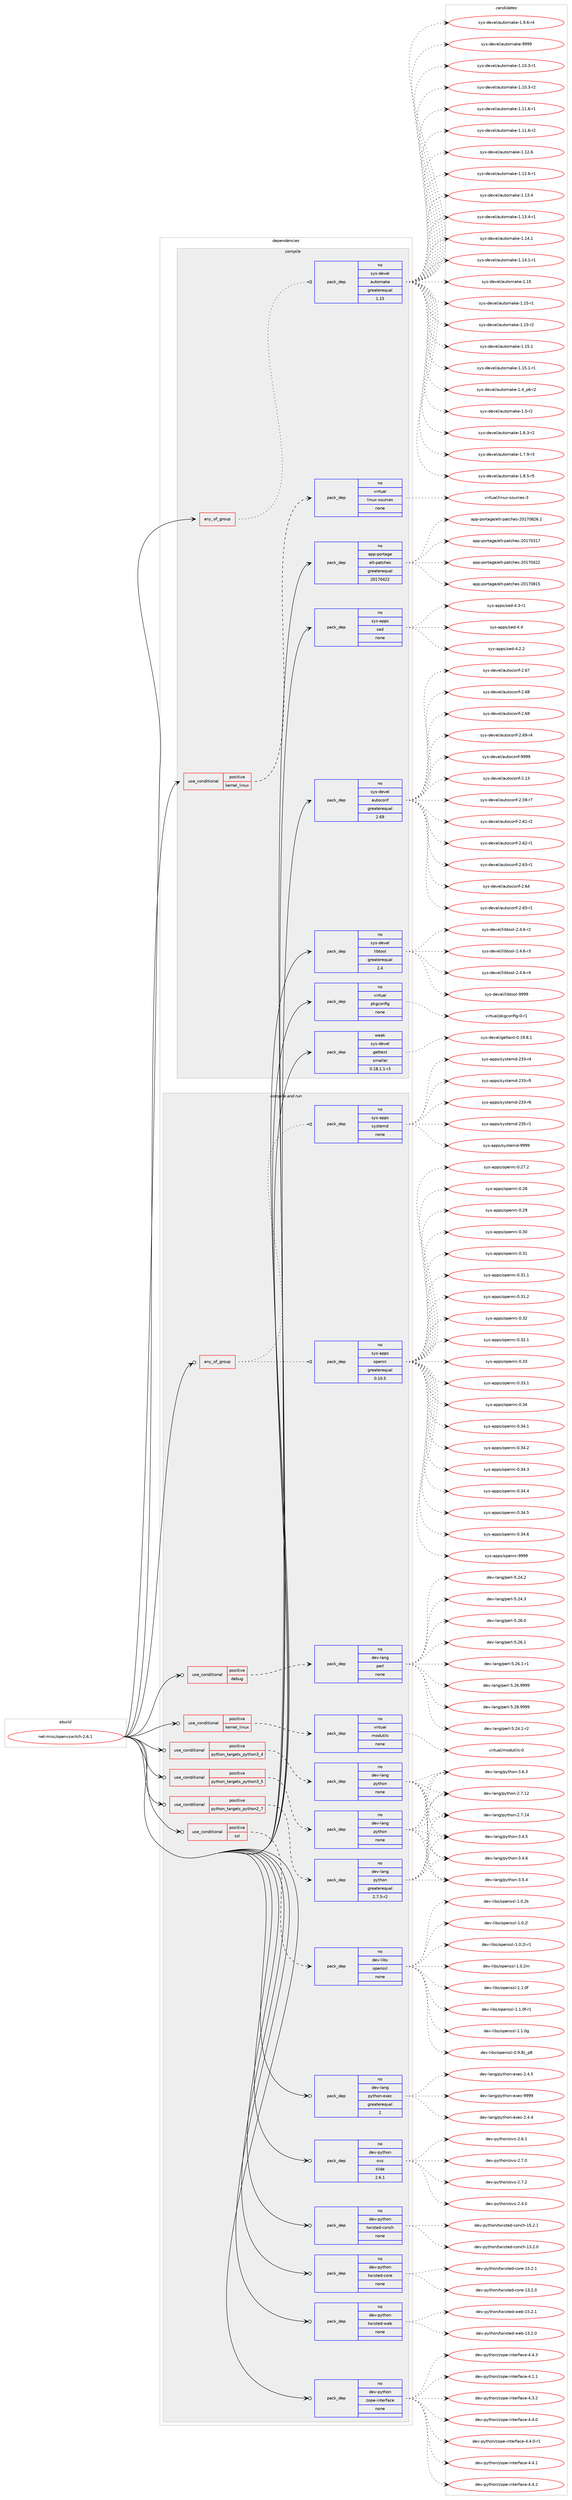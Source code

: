 digraph prolog {

# *************
# Graph options
# *************

newrank=true;
concentrate=true;
compound=true;
graph [rankdir=LR,fontname=Helvetica,fontsize=10,ranksep=1.5];#, ranksep=2.5, nodesep=0.2];
edge  [arrowhead=vee];
node  [fontname=Helvetica,fontsize=10];

# **********
# The ebuild
# **********

subgraph cluster_leftcol {
color=gray;
rank=same;
label=<<i>ebuild</i>>;
id [label="net-misc/openvswitch-2.6.1", color=red, width=4, href="../net-misc/openvswitch-2.6.1.svg"];
}

# ****************
# The dependencies
# ****************

subgraph cluster_midcol {
color=gray;
label=<<i>dependencies</i>>;
subgraph cluster_compile {
fillcolor="#eeeeee";
style=filled;
label=<<i>compile</i>>;
subgraph any7085 {
dependency428899 [label=<<TABLE BORDER="0" CELLBORDER="1" CELLSPACING="0" CELLPADDING="4"><TR><TD CELLPADDING="10">any_of_group</TD></TR></TABLE>>, shape=none, color=red];subgraph pack315390 {
dependency428900 [label=<<TABLE BORDER="0" CELLBORDER="1" CELLSPACING="0" CELLPADDING="4" WIDTH="220"><TR><TD ROWSPAN="6" CELLPADDING="30">pack_dep</TD></TR><TR><TD WIDTH="110">no</TD></TR><TR><TD>sys-devel</TD></TR><TR><TD>automake</TD></TR><TR><TD>greaterequal</TD></TR><TR><TD>1.15</TD></TR></TABLE>>, shape=none, color=blue];
}
dependency428899:e -> dependency428900:w [weight=20,style="dotted",arrowhead="oinv"];
}
id:e -> dependency428899:w [weight=20,style="solid",arrowhead="vee"];
subgraph cond106204 {
dependency428901 [label=<<TABLE BORDER="0" CELLBORDER="1" CELLSPACING="0" CELLPADDING="4"><TR><TD ROWSPAN="3" CELLPADDING="10">use_conditional</TD></TR><TR><TD>positive</TD></TR><TR><TD>kernel_linux</TD></TR></TABLE>>, shape=none, color=red];
subgraph pack315391 {
dependency428902 [label=<<TABLE BORDER="0" CELLBORDER="1" CELLSPACING="0" CELLPADDING="4" WIDTH="220"><TR><TD ROWSPAN="6" CELLPADDING="30">pack_dep</TD></TR><TR><TD WIDTH="110">no</TD></TR><TR><TD>virtual</TD></TR><TR><TD>linux-sources</TD></TR><TR><TD>none</TD></TR><TR><TD></TD></TR></TABLE>>, shape=none, color=blue];
}
dependency428901:e -> dependency428902:w [weight=20,style="dashed",arrowhead="vee"];
}
id:e -> dependency428901:w [weight=20,style="solid",arrowhead="vee"];
subgraph pack315392 {
dependency428903 [label=<<TABLE BORDER="0" CELLBORDER="1" CELLSPACING="0" CELLPADDING="4" WIDTH="220"><TR><TD ROWSPAN="6" CELLPADDING="30">pack_dep</TD></TR><TR><TD WIDTH="110">no</TD></TR><TR><TD>app-portage</TD></TR><TR><TD>elt-patches</TD></TR><TR><TD>greaterequal</TD></TR><TR><TD>20170422</TD></TR></TABLE>>, shape=none, color=blue];
}
id:e -> dependency428903:w [weight=20,style="solid",arrowhead="vee"];
subgraph pack315393 {
dependency428904 [label=<<TABLE BORDER="0" CELLBORDER="1" CELLSPACING="0" CELLPADDING="4" WIDTH="220"><TR><TD ROWSPAN="6" CELLPADDING="30">pack_dep</TD></TR><TR><TD WIDTH="110">no</TD></TR><TR><TD>sys-apps</TD></TR><TR><TD>sed</TD></TR><TR><TD>none</TD></TR><TR><TD></TD></TR></TABLE>>, shape=none, color=blue];
}
id:e -> dependency428904:w [weight=20,style="solid",arrowhead="vee"];
subgraph pack315394 {
dependency428905 [label=<<TABLE BORDER="0" CELLBORDER="1" CELLSPACING="0" CELLPADDING="4" WIDTH="220"><TR><TD ROWSPAN="6" CELLPADDING="30">pack_dep</TD></TR><TR><TD WIDTH="110">no</TD></TR><TR><TD>sys-devel</TD></TR><TR><TD>autoconf</TD></TR><TR><TD>greaterequal</TD></TR><TR><TD>2.69</TD></TR></TABLE>>, shape=none, color=blue];
}
id:e -> dependency428905:w [weight=20,style="solid",arrowhead="vee"];
subgraph pack315395 {
dependency428906 [label=<<TABLE BORDER="0" CELLBORDER="1" CELLSPACING="0" CELLPADDING="4" WIDTH="220"><TR><TD ROWSPAN="6" CELLPADDING="30">pack_dep</TD></TR><TR><TD WIDTH="110">no</TD></TR><TR><TD>sys-devel</TD></TR><TR><TD>libtool</TD></TR><TR><TD>greaterequal</TD></TR><TR><TD>2.4</TD></TR></TABLE>>, shape=none, color=blue];
}
id:e -> dependency428906:w [weight=20,style="solid",arrowhead="vee"];
subgraph pack315396 {
dependency428907 [label=<<TABLE BORDER="0" CELLBORDER="1" CELLSPACING="0" CELLPADDING="4" WIDTH="220"><TR><TD ROWSPAN="6" CELLPADDING="30">pack_dep</TD></TR><TR><TD WIDTH="110">no</TD></TR><TR><TD>virtual</TD></TR><TR><TD>pkgconfig</TD></TR><TR><TD>none</TD></TR><TR><TD></TD></TR></TABLE>>, shape=none, color=blue];
}
id:e -> dependency428907:w [weight=20,style="solid",arrowhead="vee"];
subgraph pack315397 {
dependency428908 [label=<<TABLE BORDER="0" CELLBORDER="1" CELLSPACING="0" CELLPADDING="4" WIDTH="220"><TR><TD ROWSPAN="6" CELLPADDING="30">pack_dep</TD></TR><TR><TD WIDTH="110">weak</TD></TR><TR><TD>sys-devel</TD></TR><TR><TD>gettext</TD></TR><TR><TD>smaller</TD></TR><TR><TD>0.18.1.1-r3</TD></TR></TABLE>>, shape=none, color=blue];
}
id:e -> dependency428908:w [weight=20,style="solid",arrowhead="vee"];
}
subgraph cluster_compileandrun {
fillcolor="#eeeeee";
style=filled;
label=<<i>compile and run</i>>;
subgraph any7086 {
dependency428909 [label=<<TABLE BORDER="0" CELLBORDER="1" CELLSPACING="0" CELLPADDING="4"><TR><TD CELLPADDING="10">any_of_group</TD></TR></TABLE>>, shape=none, color=red];subgraph pack315398 {
dependency428910 [label=<<TABLE BORDER="0" CELLBORDER="1" CELLSPACING="0" CELLPADDING="4" WIDTH="220"><TR><TD ROWSPAN="6" CELLPADDING="30">pack_dep</TD></TR><TR><TD WIDTH="110">no</TD></TR><TR><TD>sys-apps</TD></TR><TR><TD>openrc</TD></TR><TR><TD>greaterequal</TD></TR><TR><TD>0.10.5</TD></TR></TABLE>>, shape=none, color=blue];
}
dependency428909:e -> dependency428910:w [weight=20,style="dotted",arrowhead="oinv"];
subgraph pack315399 {
dependency428911 [label=<<TABLE BORDER="0" CELLBORDER="1" CELLSPACING="0" CELLPADDING="4" WIDTH="220"><TR><TD ROWSPAN="6" CELLPADDING="30">pack_dep</TD></TR><TR><TD WIDTH="110">no</TD></TR><TR><TD>sys-apps</TD></TR><TR><TD>systemd</TD></TR><TR><TD>none</TD></TR><TR><TD></TD></TR></TABLE>>, shape=none, color=blue];
}
dependency428909:e -> dependency428911:w [weight=20,style="dotted",arrowhead="oinv"];
}
id:e -> dependency428909:w [weight=20,style="solid",arrowhead="odotvee"];
subgraph cond106205 {
dependency428912 [label=<<TABLE BORDER="0" CELLBORDER="1" CELLSPACING="0" CELLPADDING="4"><TR><TD ROWSPAN="3" CELLPADDING="10">use_conditional</TD></TR><TR><TD>positive</TD></TR><TR><TD>debug</TD></TR></TABLE>>, shape=none, color=red];
subgraph pack315400 {
dependency428913 [label=<<TABLE BORDER="0" CELLBORDER="1" CELLSPACING="0" CELLPADDING="4" WIDTH="220"><TR><TD ROWSPAN="6" CELLPADDING="30">pack_dep</TD></TR><TR><TD WIDTH="110">no</TD></TR><TR><TD>dev-lang</TD></TR><TR><TD>perl</TD></TR><TR><TD>none</TD></TR><TR><TD></TD></TR></TABLE>>, shape=none, color=blue];
}
dependency428912:e -> dependency428913:w [weight=20,style="dashed",arrowhead="vee"];
}
id:e -> dependency428912:w [weight=20,style="solid",arrowhead="odotvee"];
subgraph cond106206 {
dependency428914 [label=<<TABLE BORDER="0" CELLBORDER="1" CELLSPACING="0" CELLPADDING="4"><TR><TD ROWSPAN="3" CELLPADDING="10">use_conditional</TD></TR><TR><TD>positive</TD></TR><TR><TD>kernel_linux</TD></TR></TABLE>>, shape=none, color=red];
subgraph pack315401 {
dependency428915 [label=<<TABLE BORDER="0" CELLBORDER="1" CELLSPACING="0" CELLPADDING="4" WIDTH="220"><TR><TD ROWSPAN="6" CELLPADDING="30">pack_dep</TD></TR><TR><TD WIDTH="110">no</TD></TR><TR><TD>virtual</TD></TR><TR><TD>modutils</TD></TR><TR><TD>none</TD></TR><TR><TD></TD></TR></TABLE>>, shape=none, color=blue];
}
dependency428914:e -> dependency428915:w [weight=20,style="dashed",arrowhead="vee"];
}
id:e -> dependency428914:w [weight=20,style="solid",arrowhead="odotvee"];
subgraph cond106207 {
dependency428916 [label=<<TABLE BORDER="0" CELLBORDER="1" CELLSPACING="0" CELLPADDING="4"><TR><TD ROWSPAN="3" CELLPADDING="10">use_conditional</TD></TR><TR><TD>positive</TD></TR><TR><TD>python_targets_python2_7</TD></TR></TABLE>>, shape=none, color=red];
subgraph pack315402 {
dependency428917 [label=<<TABLE BORDER="0" CELLBORDER="1" CELLSPACING="0" CELLPADDING="4" WIDTH="220"><TR><TD ROWSPAN="6" CELLPADDING="30">pack_dep</TD></TR><TR><TD WIDTH="110">no</TD></TR><TR><TD>dev-lang</TD></TR><TR><TD>python</TD></TR><TR><TD>greaterequal</TD></TR><TR><TD>2.7.5-r2</TD></TR></TABLE>>, shape=none, color=blue];
}
dependency428916:e -> dependency428917:w [weight=20,style="dashed",arrowhead="vee"];
}
id:e -> dependency428916:w [weight=20,style="solid",arrowhead="odotvee"];
subgraph cond106208 {
dependency428918 [label=<<TABLE BORDER="0" CELLBORDER="1" CELLSPACING="0" CELLPADDING="4"><TR><TD ROWSPAN="3" CELLPADDING="10">use_conditional</TD></TR><TR><TD>positive</TD></TR><TR><TD>python_targets_python3_4</TD></TR></TABLE>>, shape=none, color=red];
subgraph pack315403 {
dependency428919 [label=<<TABLE BORDER="0" CELLBORDER="1" CELLSPACING="0" CELLPADDING="4" WIDTH="220"><TR><TD ROWSPAN="6" CELLPADDING="30">pack_dep</TD></TR><TR><TD WIDTH="110">no</TD></TR><TR><TD>dev-lang</TD></TR><TR><TD>python</TD></TR><TR><TD>none</TD></TR><TR><TD></TD></TR></TABLE>>, shape=none, color=blue];
}
dependency428918:e -> dependency428919:w [weight=20,style="dashed",arrowhead="vee"];
}
id:e -> dependency428918:w [weight=20,style="solid",arrowhead="odotvee"];
subgraph cond106209 {
dependency428920 [label=<<TABLE BORDER="0" CELLBORDER="1" CELLSPACING="0" CELLPADDING="4"><TR><TD ROWSPAN="3" CELLPADDING="10">use_conditional</TD></TR><TR><TD>positive</TD></TR><TR><TD>python_targets_python3_5</TD></TR></TABLE>>, shape=none, color=red];
subgraph pack315404 {
dependency428921 [label=<<TABLE BORDER="0" CELLBORDER="1" CELLSPACING="0" CELLPADDING="4" WIDTH="220"><TR><TD ROWSPAN="6" CELLPADDING="30">pack_dep</TD></TR><TR><TD WIDTH="110">no</TD></TR><TR><TD>dev-lang</TD></TR><TR><TD>python</TD></TR><TR><TD>none</TD></TR><TR><TD></TD></TR></TABLE>>, shape=none, color=blue];
}
dependency428920:e -> dependency428921:w [weight=20,style="dashed",arrowhead="vee"];
}
id:e -> dependency428920:w [weight=20,style="solid",arrowhead="odotvee"];
subgraph cond106210 {
dependency428922 [label=<<TABLE BORDER="0" CELLBORDER="1" CELLSPACING="0" CELLPADDING="4"><TR><TD ROWSPAN="3" CELLPADDING="10">use_conditional</TD></TR><TR><TD>positive</TD></TR><TR><TD>ssl</TD></TR></TABLE>>, shape=none, color=red];
subgraph pack315405 {
dependency428923 [label=<<TABLE BORDER="0" CELLBORDER="1" CELLSPACING="0" CELLPADDING="4" WIDTH="220"><TR><TD ROWSPAN="6" CELLPADDING="30">pack_dep</TD></TR><TR><TD WIDTH="110">no</TD></TR><TR><TD>dev-libs</TD></TR><TR><TD>openssl</TD></TR><TR><TD>none</TD></TR><TR><TD></TD></TR></TABLE>>, shape=none, color=blue];
}
dependency428922:e -> dependency428923:w [weight=20,style="dashed",arrowhead="vee"];
}
id:e -> dependency428922:w [weight=20,style="solid",arrowhead="odotvee"];
subgraph pack315406 {
dependency428924 [label=<<TABLE BORDER="0" CELLBORDER="1" CELLSPACING="0" CELLPADDING="4" WIDTH="220"><TR><TD ROWSPAN="6" CELLPADDING="30">pack_dep</TD></TR><TR><TD WIDTH="110">no</TD></TR><TR><TD>dev-lang</TD></TR><TR><TD>python-exec</TD></TR><TR><TD>greaterequal</TD></TR><TR><TD>2</TD></TR></TABLE>>, shape=none, color=blue];
}
id:e -> dependency428924:w [weight=20,style="solid",arrowhead="odotvee"];
subgraph pack315407 {
dependency428925 [label=<<TABLE BORDER="0" CELLBORDER="1" CELLSPACING="0" CELLPADDING="4" WIDTH="220"><TR><TD ROWSPAN="6" CELLPADDING="30">pack_dep</TD></TR><TR><TD WIDTH="110">no</TD></TR><TR><TD>dev-python</TD></TR><TR><TD>ovs</TD></TR><TR><TD>tilde</TD></TR><TR><TD>2.6.1</TD></TR></TABLE>>, shape=none, color=blue];
}
id:e -> dependency428925:w [weight=20,style="solid",arrowhead="odotvee"];
subgraph pack315408 {
dependency428926 [label=<<TABLE BORDER="0" CELLBORDER="1" CELLSPACING="0" CELLPADDING="4" WIDTH="220"><TR><TD ROWSPAN="6" CELLPADDING="30">pack_dep</TD></TR><TR><TD WIDTH="110">no</TD></TR><TR><TD>dev-python</TD></TR><TR><TD>twisted-conch</TD></TR><TR><TD>none</TD></TR><TR><TD></TD></TR></TABLE>>, shape=none, color=blue];
}
id:e -> dependency428926:w [weight=20,style="solid",arrowhead="odotvee"];
subgraph pack315409 {
dependency428927 [label=<<TABLE BORDER="0" CELLBORDER="1" CELLSPACING="0" CELLPADDING="4" WIDTH="220"><TR><TD ROWSPAN="6" CELLPADDING="30">pack_dep</TD></TR><TR><TD WIDTH="110">no</TD></TR><TR><TD>dev-python</TD></TR><TR><TD>twisted-core</TD></TR><TR><TD>none</TD></TR><TR><TD></TD></TR></TABLE>>, shape=none, color=blue];
}
id:e -> dependency428927:w [weight=20,style="solid",arrowhead="odotvee"];
subgraph pack315410 {
dependency428928 [label=<<TABLE BORDER="0" CELLBORDER="1" CELLSPACING="0" CELLPADDING="4" WIDTH="220"><TR><TD ROWSPAN="6" CELLPADDING="30">pack_dep</TD></TR><TR><TD WIDTH="110">no</TD></TR><TR><TD>dev-python</TD></TR><TR><TD>twisted-web</TD></TR><TR><TD>none</TD></TR><TR><TD></TD></TR></TABLE>>, shape=none, color=blue];
}
id:e -> dependency428928:w [weight=20,style="solid",arrowhead="odotvee"];
subgraph pack315411 {
dependency428929 [label=<<TABLE BORDER="0" CELLBORDER="1" CELLSPACING="0" CELLPADDING="4" WIDTH="220"><TR><TD ROWSPAN="6" CELLPADDING="30">pack_dep</TD></TR><TR><TD WIDTH="110">no</TD></TR><TR><TD>dev-python</TD></TR><TR><TD>zope-interface</TD></TR><TR><TD>none</TD></TR><TR><TD></TD></TR></TABLE>>, shape=none, color=blue];
}
id:e -> dependency428929:w [weight=20,style="solid",arrowhead="odotvee"];
}
subgraph cluster_run {
fillcolor="#eeeeee";
style=filled;
label=<<i>run</i>>;
}
}

# **************
# The candidates
# **************

subgraph cluster_choices {
rank=same;
color=gray;
label=<<i>candidates</i>>;

subgraph choice315390 {
color=black;
nodesep=1;
choice11512111545100101118101108479711711611110997107101454946494846514511449 [label="sys-devel/automake-1.10.3-r1", color=red, width=4,href="../sys-devel/automake-1.10.3-r1.svg"];
choice11512111545100101118101108479711711611110997107101454946494846514511450 [label="sys-devel/automake-1.10.3-r2", color=red, width=4,href="../sys-devel/automake-1.10.3-r2.svg"];
choice11512111545100101118101108479711711611110997107101454946494946544511449 [label="sys-devel/automake-1.11.6-r1", color=red, width=4,href="../sys-devel/automake-1.11.6-r1.svg"];
choice11512111545100101118101108479711711611110997107101454946494946544511450 [label="sys-devel/automake-1.11.6-r2", color=red, width=4,href="../sys-devel/automake-1.11.6-r2.svg"];
choice1151211154510010111810110847971171161111099710710145494649504654 [label="sys-devel/automake-1.12.6", color=red, width=4,href="../sys-devel/automake-1.12.6.svg"];
choice11512111545100101118101108479711711611110997107101454946495046544511449 [label="sys-devel/automake-1.12.6-r1", color=red, width=4,href="../sys-devel/automake-1.12.6-r1.svg"];
choice1151211154510010111810110847971171161111099710710145494649514652 [label="sys-devel/automake-1.13.4", color=red, width=4,href="../sys-devel/automake-1.13.4.svg"];
choice11512111545100101118101108479711711611110997107101454946495146524511449 [label="sys-devel/automake-1.13.4-r1", color=red, width=4,href="../sys-devel/automake-1.13.4-r1.svg"];
choice1151211154510010111810110847971171161111099710710145494649524649 [label="sys-devel/automake-1.14.1", color=red, width=4,href="../sys-devel/automake-1.14.1.svg"];
choice11512111545100101118101108479711711611110997107101454946495246494511449 [label="sys-devel/automake-1.14.1-r1", color=red, width=4,href="../sys-devel/automake-1.14.1-r1.svg"];
choice115121115451001011181011084797117116111109971071014549464953 [label="sys-devel/automake-1.15", color=red, width=4,href="../sys-devel/automake-1.15.svg"];
choice1151211154510010111810110847971171161111099710710145494649534511449 [label="sys-devel/automake-1.15-r1", color=red, width=4,href="../sys-devel/automake-1.15-r1.svg"];
choice1151211154510010111810110847971171161111099710710145494649534511450 [label="sys-devel/automake-1.15-r2", color=red, width=4,href="../sys-devel/automake-1.15-r2.svg"];
choice1151211154510010111810110847971171161111099710710145494649534649 [label="sys-devel/automake-1.15.1", color=red, width=4,href="../sys-devel/automake-1.15.1.svg"];
choice11512111545100101118101108479711711611110997107101454946495346494511449 [label="sys-devel/automake-1.15.1-r1", color=red, width=4,href="../sys-devel/automake-1.15.1-r1.svg"];
choice115121115451001011181011084797117116111109971071014549465295112544511450 [label="sys-devel/automake-1.4_p6-r2", color=red, width=4,href="../sys-devel/automake-1.4_p6-r2.svg"];
choice11512111545100101118101108479711711611110997107101454946534511450 [label="sys-devel/automake-1.5-r2", color=red, width=4,href="../sys-devel/automake-1.5-r2.svg"];
choice115121115451001011181011084797117116111109971071014549465446514511450 [label="sys-devel/automake-1.6.3-r2", color=red, width=4,href="../sys-devel/automake-1.6.3-r2.svg"];
choice115121115451001011181011084797117116111109971071014549465546574511451 [label="sys-devel/automake-1.7.9-r3", color=red, width=4,href="../sys-devel/automake-1.7.9-r3.svg"];
choice115121115451001011181011084797117116111109971071014549465646534511453 [label="sys-devel/automake-1.8.5-r5", color=red, width=4,href="../sys-devel/automake-1.8.5-r5.svg"];
choice115121115451001011181011084797117116111109971071014549465746544511452 [label="sys-devel/automake-1.9.6-r4", color=red, width=4,href="../sys-devel/automake-1.9.6-r4.svg"];
choice115121115451001011181011084797117116111109971071014557575757 [label="sys-devel/automake-9999", color=red, width=4,href="../sys-devel/automake-9999.svg"];
dependency428900:e -> choice11512111545100101118101108479711711611110997107101454946494846514511449:w [style=dotted,weight="100"];
dependency428900:e -> choice11512111545100101118101108479711711611110997107101454946494846514511450:w [style=dotted,weight="100"];
dependency428900:e -> choice11512111545100101118101108479711711611110997107101454946494946544511449:w [style=dotted,weight="100"];
dependency428900:e -> choice11512111545100101118101108479711711611110997107101454946494946544511450:w [style=dotted,weight="100"];
dependency428900:e -> choice1151211154510010111810110847971171161111099710710145494649504654:w [style=dotted,weight="100"];
dependency428900:e -> choice11512111545100101118101108479711711611110997107101454946495046544511449:w [style=dotted,weight="100"];
dependency428900:e -> choice1151211154510010111810110847971171161111099710710145494649514652:w [style=dotted,weight="100"];
dependency428900:e -> choice11512111545100101118101108479711711611110997107101454946495146524511449:w [style=dotted,weight="100"];
dependency428900:e -> choice1151211154510010111810110847971171161111099710710145494649524649:w [style=dotted,weight="100"];
dependency428900:e -> choice11512111545100101118101108479711711611110997107101454946495246494511449:w [style=dotted,weight="100"];
dependency428900:e -> choice115121115451001011181011084797117116111109971071014549464953:w [style=dotted,weight="100"];
dependency428900:e -> choice1151211154510010111810110847971171161111099710710145494649534511449:w [style=dotted,weight="100"];
dependency428900:e -> choice1151211154510010111810110847971171161111099710710145494649534511450:w [style=dotted,weight="100"];
dependency428900:e -> choice1151211154510010111810110847971171161111099710710145494649534649:w [style=dotted,weight="100"];
dependency428900:e -> choice11512111545100101118101108479711711611110997107101454946495346494511449:w [style=dotted,weight="100"];
dependency428900:e -> choice115121115451001011181011084797117116111109971071014549465295112544511450:w [style=dotted,weight="100"];
dependency428900:e -> choice11512111545100101118101108479711711611110997107101454946534511450:w [style=dotted,weight="100"];
dependency428900:e -> choice115121115451001011181011084797117116111109971071014549465446514511450:w [style=dotted,weight="100"];
dependency428900:e -> choice115121115451001011181011084797117116111109971071014549465546574511451:w [style=dotted,weight="100"];
dependency428900:e -> choice115121115451001011181011084797117116111109971071014549465646534511453:w [style=dotted,weight="100"];
dependency428900:e -> choice115121115451001011181011084797117116111109971071014549465746544511452:w [style=dotted,weight="100"];
dependency428900:e -> choice115121115451001011181011084797117116111109971071014557575757:w [style=dotted,weight="100"];
}
subgraph choice315391 {
color=black;
nodesep=1;
choice118105114116117971084710810511011712045115111117114991011154551 [label="virtual/linux-sources-3", color=red, width=4,href="../virtual/linux-sources-3.svg"];
dependency428902:e -> choice118105114116117971084710810511011712045115111117114991011154551:w [style=dotted,weight="100"];
}
subgraph choice315392 {
color=black;
nodesep=1;
choice97112112451121111141169710310147101108116451129711699104101115455048495548514955 [label="app-portage/elt-patches-20170317", color=red, width=4,href="../app-portage/elt-patches-20170317.svg"];
choice97112112451121111141169710310147101108116451129711699104101115455048495548525050 [label="app-portage/elt-patches-20170422", color=red, width=4,href="../app-portage/elt-patches-20170422.svg"];
choice97112112451121111141169710310147101108116451129711699104101115455048495548564953 [label="app-portage/elt-patches-20170815", color=red, width=4,href="../app-portage/elt-patches-20170815.svg"];
choice971121124511211111411697103101471011081164511297116991041011154550484955485650544649 [label="app-portage/elt-patches-20170826.1", color=red, width=4,href="../app-portage/elt-patches-20170826.1.svg"];
dependency428903:e -> choice97112112451121111141169710310147101108116451129711699104101115455048495548514955:w [style=dotted,weight="100"];
dependency428903:e -> choice97112112451121111141169710310147101108116451129711699104101115455048495548525050:w [style=dotted,weight="100"];
dependency428903:e -> choice97112112451121111141169710310147101108116451129711699104101115455048495548564953:w [style=dotted,weight="100"];
dependency428903:e -> choice971121124511211111411697103101471011081164511297116991041011154550484955485650544649:w [style=dotted,weight="100"];
}
subgraph choice315393 {
color=black;
nodesep=1;
choice115121115459711211211547115101100455246504650 [label="sys-apps/sed-4.2.2", color=red, width=4,href="../sys-apps/sed-4.2.2.svg"];
choice115121115459711211211547115101100455246514511449 [label="sys-apps/sed-4.3-r1", color=red, width=4,href="../sys-apps/sed-4.3-r1.svg"];
choice11512111545971121121154711510110045524652 [label="sys-apps/sed-4.4", color=red, width=4,href="../sys-apps/sed-4.4.svg"];
dependency428904:e -> choice115121115459711211211547115101100455246504650:w [style=dotted,weight="100"];
dependency428904:e -> choice115121115459711211211547115101100455246514511449:w [style=dotted,weight="100"];
dependency428904:e -> choice11512111545971121121154711510110045524652:w [style=dotted,weight="100"];
}
subgraph choice315394 {
color=black;
nodesep=1;
choice115121115451001011181011084797117116111991111101024550464951 [label="sys-devel/autoconf-2.13", color=red, width=4,href="../sys-devel/autoconf-2.13.svg"];
choice1151211154510010111810110847971171161119911111010245504653574511455 [label="sys-devel/autoconf-2.59-r7", color=red, width=4,href="../sys-devel/autoconf-2.59-r7.svg"];
choice1151211154510010111810110847971171161119911111010245504654494511450 [label="sys-devel/autoconf-2.61-r2", color=red, width=4,href="../sys-devel/autoconf-2.61-r2.svg"];
choice1151211154510010111810110847971171161119911111010245504654504511449 [label="sys-devel/autoconf-2.62-r1", color=red, width=4,href="../sys-devel/autoconf-2.62-r1.svg"];
choice1151211154510010111810110847971171161119911111010245504654514511449 [label="sys-devel/autoconf-2.63-r1", color=red, width=4,href="../sys-devel/autoconf-2.63-r1.svg"];
choice115121115451001011181011084797117116111991111101024550465452 [label="sys-devel/autoconf-2.64", color=red, width=4,href="../sys-devel/autoconf-2.64.svg"];
choice1151211154510010111810110847971171161119911111010245504654534511449 [label="sys-devel/autoconf-2.65-r1", color=red, width=4,href="../sys-devel/autoconf-2.65-r1.svg"];
choice115121115451001011181011084797117116111991111101024550465455 [label="sys-devel/autoconf-2.67", color=red, width=4,href="../sys-devel/autoconf-2.67.svg"];
choice115121115451001011181011084797117116111991111101024550465456 [label="sys-devel/autoconf-2.68", color=red, width=4,href="../sys-devel/autoconf-2.68.svg"];
choice115121115451001011181011084797117116111991111101024550465457 [label="sys-devel/autoconf-2.69", color=red, width=4,href="../sys-devel/autoconf-2.69.svg"];
choice1151211154510010111810110847971171161119911111010245504654574511452 [label="sys-devel/autoconf-2.69-r4", color=red, width=4,href="../sys-devel/autoconf-2.69-r4.svg"];
choice115121115451001011181011084797117116111991111101024557575757 [label="sys-devel/autoconf-9999", color=red, width=4,href="../sys-devel/autoconf-9999.svg"];
dependency428905:e -> choice115121115451001011181011084797117116111991111101024550464951:w [style=dotted,weight="100"];
dependency428905:e -> choice1151211154510010111810110847971171161119911111010245504653574511455:w [style=dotted,weight="100"];
dependency428905:e -> choice1151211154510010111810110847971171161119911111010245504654494511450:w [style=dotted,weight="100"];
dependency428905:e -> choice1151211154510010111810110847971171161119911111010245504654504511449:w [style=dotted,weight="100"];
dependency428905:e -> choice1151211154510010111810110847971171161119911111010245504654514511449:w [style=dotted,weight="100"];
dependency428905:e -> choice115121115451001011181011084797117116111991111101024550465452:w [style=dotted,weight="100"];
dependency428905:e -> choice1151211154510010111810110847971171161119911111010245504654534511449:w [style=dotted,weight="100"];
dependency428905:e -> choice115121115451001011181011084797117116111991111101024550465455:w [style=dotted,weight="100"];
dependency428905:e -> choice115121115451001011181011084797117116111991111101024550465456:w [style=dotted,weight="100"];
dependency428905:e -> choice115121115451001011181011084797117116111991111101024550465457:w [style=dotted,weight="100"];
dependency428905:e -> choice1151211154510010111810110847971171161119911111010245504654574511452:w [style=dotted,weight="100"];
dependency428905:e -> choice115121115451001011181011084797117116111991111101024557575757:w [style=dotted,weight="100"];
}
subgraph choice315395 {
color=black;
nodesep=1;
choice1151211154510010111810110847108105981161111111084550465246544511450 [label="sys-devel/libtool-2.4.6-r2", color=red, width=4,href="../sys-devel/libtool-2.4.6-r2.svg"];
choice1151211154510010111810110847108105981161111111084550465246544511451 [label="sys-devel/libtool-2.4.6-r3", color=red, width=4,href="../sys-devel/libtool-2.4.6-r3.svg"];
choice1151211154510010111810110847108105981161111111084550465246544511452 [label="sys-devel/libtool-2.4.6-r4", color=red, width=4,href="../sys-devel/libtool-2.4.6-r4.svg"];
choice1151211154510010111810110847108105981161111111084557575757 [label="sys-devel/libtool-9999", color=red, width=4,href="../sys-devel/libtool-9999.svg"];
dependency428906:e -> choice1151211154510010111810110847108105981161111111084550465246544511450:w [style=dotted,weight="100"];
dependency428906:e -> choice1151211154510010111810110847108105981161111111084550465246544511451:w [style=dotted,weight="100"];
dependency428906:e -> choice1151211154510010111810110847108105981161111111084550465246544511452:w [style=dotted,weight="100"];
dependency428906:e -> choice1151211154510010111810110847108105981161111111084557575757:w [style=dotted,weight="100"];
}
subgraph choice315396 {
color=black;
nodesep=1;
choice11810511411611797108471121071039911111010210510345484511449 [label="virtual/pkgconfig-0-r1", color=red, width=4,href="../virtual/pkgconfig-0-r1.svg"];
dependency428907:e -> choice11810511411611797108471121071039911111010210510345484511449:w [style=dotted,weight="100"];
}
subgraph choice315397 {
color=black;
nodesep=1;
choice1151211154510010111810110847103101116116101120116454846495746564649 [label="sys-devel/gettext-0.19.8.1", color=red, width=4,href="../sys-devel/gettext-0.19.8.1.svg"];
dependency428908:e -> choice1151211154510010111810110847103101116116101120116454846495746564649:w [style=dotted,weight="100"];
}
subgraph choice315398 {
color=black;
nodesep=1;
choice1151211154597112112115471111121011101149945484650554650 [label="sys-apps/openrc-0.27.2", color=red, width=4,href="../sys-apps/openrc-0.27.2.svg"];
choice115121115459711211211547111112101110114994548465056 [label="sys-apps/openrc-0.28", color=red, width=4,href="../sys-apps/openrc-0.28.svg"];
choice115121115459711211211547111112101110114994548465057 [label="sys-apps/openrc-0.29", color=red, width=4,href="../sys-apps/openrc-0.29.svg"];
choice115121115459711211211547111112101110114994548465148 [label="sys-apps/openrc-0.30", color=red, width=4,href="../sys-apps/openrc-0.30.svg"];
choice115121115459711211211547111112101110114994548465149 [label="sys-apps/openrc-0.31", color=red, width=4,href="../sys-apps/openrc-0.31.svg"];
choice1151211154597112112115471111121011101149945484651494649 [label="sys-apps/openrc-0.31.1", color=red, width=4,href="../sys-apps/openrc-0.31.1.svg"];
choice1151211154597112112115471111121011101149945484651494650 [label="sys-apps/openrc-0.31.2", color=red, width=4,href="../sys-apps/openrc-0.31.2.svg"];
choice115121115459711211211547111112101110114994548465150 [label="sys-apps/openrc-0.32", color=red, width=4,href="../sys-apps/openrc-0.32.svg"];
choice1151211154597112112115471111121011101149945484651504649 [label="sys-apps/openrc-0.32.1", color=red, width=4,href="../sys-apps/openrc-0.32.1.svg"];
choice115121115459711211211547111112101110114994548465151 [label="sys-apps/openrc-0.33", color=red, width=4,href="../sys-apps/openrc-0.33.svg"];
choice1151211154597112112115471111121011101149945484651514649 [label="sys-apps/openrc-0.33.1", color=red, width=4,href="../sys-apps/openrc-0.33.1.svg"];
choice115121115459711211211547111112101110114994548465152 [label="sys-apps/openrc-0.34", color=red, width=4,href="../sys-apps/openrc-0.34.svg"];
choice1151211154597112112115471111121011101149945484651524649 [label="sys-apps/openrc-0.34.1", color=red, width=4,href="../sys-apps/openrc-0.34.1.svg"];
choice1151211154597112112115471111121011101149945484651524650 [label="sys-apps/openrc-0.34.2", color=red, width=4,href="../sys-apps/openrc-0.34.2.svg"];
choice1151211154597112112115471111121011101149945484651524651 [label="sys-apps/openrc-0.34.3", color=red, width=4,href="../sys-apps/openrc-0.34.3.svg"];
choice1151211154597112112115471111121011101149945484651524652 [label="sys-apps/openrc-0.34.4", color=red, width=4,href="../sys-apps/openrc-0.34.4.svg"];
choice1151211154597112112115471111121011101149945484651524653 [label="sys-apps/openrc-0.34.5", color=red, width=4,href="../sys-apps/openrc-0.34.5.svg"];
choice1151211154597112112115471111121011101149945484651524654 [label="sys-apps/openrc-0.34.6", color=red, width=4,href="../sys-apps/openrc-0.34.6.svg"];
choice115121115459711211211547111112101110114994557575757 [label="sys-apps/openrc-9999", color=red, width=4,href="../sys-apps/openrc-9999.svg"];
dependency428910:e -> choice1151211154597112112115471111121011101149945484650554650:w [style=dotted,weight="100"];
dependency428910:e -> choice115121115459711211211547111112101110114994548465056:w [style=dotted,weight="100"];
dependency428910:e -> choice115121115459711211211547111112101110114994548465057:w [style=dotted,weight="100"];
dependency428910:e -> choice115121115459711211211547111112101110114994548465148:w [style=dotted,weight="100"];
dependency428910:e -> choice115121115459711211211547111112101110114994548465149:w [style=dotted,weight="100"];
dependency428910:e -> choice1151211154597112112115471111121011101149945484651494649:w [style=dotted,weight="100"];
dependency428910:e -> choice1151211154597112112115471111121011101149945484651494650:w [style=dotted,weight="100"];
dependency428910:e -> choice115121115459711211211547111112101110114994548465150:w [style=dotted,weight="100"];
dependency428910:e -> choice1151211154597112112115471111121011101149945484651504649:w [style=dotted,weight="100"];
dependency428910:e -> choice115121115459711211211547111112101110114994548465151:w [style=dotted,weight="100"];
dependency428910:e -> choice1151211154597112112115471111121011101149945484651514649:w [style=dotted,weight="100"];
dependency428910:e -> choice115121115459711211211547111112101110114994548465152:w [style=dotted,weight="100"];
dependency428910:e -> choice1151211154597112112115471111121011101149945484651524649:w [style=dotted,weight="100"];
dependency428910:e -> choice1151211154597112112115471111121011101149945484651524650:w [style=dotted,weight="100"];
dependency428910:e -> choice1151211154597112112115471111121011101149945484651524651:w [style=dotted,weight="100"];
dependency428910:e -> choice1151211154597112112115471111121011101149945484651524652:w [style=dotted,weight="100"];
dependency428910:e -> choice1151211154597112112115471111121011101149945484651524653:w [style=dotted,weight="100"];
dependency428910:e -> choice1151211154597112112115471111121011101149945484651524654:w [style=dotted,weight="100"];
dependency428910:e -> choice115121115459711211211547111112101110114994557575757:w [style=dotted,weight="100"];
}
subgraph choice315399 {
color=black;
nodesep=1;
choice115121115459711211211547115121115116101109100455051514511452 [label="sys-apps/systemd-233-r4", color=red, width=4,href="../sys-apps/systemd-233-r4.svg"];
choice115121115459711211211547115121115116101109100455051514511453 [label="sys-apps/systemd-233-r5", color=red, width=4,href="../sys-apps/systemd-233-r5.svg"];
choice115121115459711211211547115121115116101109100455051514511454 [label="sys-apps/systemd-233-r6", color=red, width=4,href="../sys-apps/systemd-233-r6.svg"];
choice115121115459711211211547115121115116101109100455051534511449 [label="sys-apps/systemd-235-r1", color=red, width=4,href="../sys-apps/systemd-235-r1.svg"];
choice1151211154597112112115471151211151161011091004557575757 [label="sys-apps/systemd-9999", color=red, width=4,href="../sys-apps/systemd-9999.svg"];
dependency428911:e -> choice115121115459711211211547115121115116101109100455051514511452:w [style=dotted,weight="100"];
dependency428911:e -> choice115121115459711211211547115121115116101109100455051514511453:w [style=dotted,weight="100"];
dependency428911:e -> choice115121115459711211211547115121115116101109100455051514511454:w [style=dotted,weight="100"];
dependency428911:e -> choice115121115459711211211547115121115116101109100455051534511449:w [style=dotted,weight="100"];
dependency428911:e -> choice1151211154597112112115471151211151161011091004557575757:w [style=dotted,weight="100"];
}
subgraph choice315400 {
color=black;
nodesep=1;
choice100101118451089711010347112101114108455346505246494511450 [label="dev-lang/perl-5.24.1-r2", color=red, width=4,href="../dev-lang/perl-5.24.1-r2.svg"];
choice10010111845108971101034711210111410845534650524650 [label="dev-lang/perl-5.24.2", color=red, width=4,href="../dev-lang/perl-5.24.2.svg"];
choice10010111845108971101034711210111410845534650524651 [label="dev-lang/perl-5.24.3", color=red, width=4,href="../dev-lang/perl-5.24.3.svg"];
choice10010111845108971101034711210111410845534650544648 [label="dev-lang/perl-5.26.0", color=red, width=4,href="../dev-lang/perl-5.26.0.svg"];
choice10010111845108971101034711210111410845534650544649 [label="dev-lang/perl-5.26.1", color=red, width=4,href="../dev-lang/perl-5.26.1.svg"];
choice100101118451089711010347112101114108455346505446494511449 [label="dev-lang/perl-5.26.1-r1", color=red, width=4,href="../dev-lang/perl-5.26.1-r1.svg"];
choice10010111845108971101034711210111410845534650544657575757 [label="dev-lang/perl-5.26.9999", color=red, width=4,href="../dev-lang/perl-5.26.9999.svg"];
choice10010111845108971101034711210111410845534650564657575757 [label="dev-lang/perl-5.28.9999", color=red, width=4,href="../dev-lang/perl-5.28.9999.svg"];
dependency428913:e -> choice100101118451089711010347112101114108455346505246494511450:w [style=dotted,weight="100"];
dependency428913:e -> choice10010111845108971101034711210111410845534650524650:w [style=dotted,weight="100"];
dependency428913:e -> choice10010111845108971101034711210111410845534650524651:w [style=dotted,weight="100"];
dependency428913:e -> choice10010111845108971101034711210111410845534650544648:w [style=dotted,weight="100"];
dependency428913:e -> choice10010111845108971101034711210111410845534650544649:w [style=dotted,weight="100"];
dependency428913:e -> choice100101118451089711010347112101114108455346505446494511449:w [style=dotted,weight="100"];
dependency428913:e -> choice10010111845108971101034711210111410845534650544657575757:w [style=dotted,weight="100"];
dependency428913:e -> choice10010111845108971101034711210111410845534650564657575757:w [style=dotted,weight="100"];
}
subgraph choice315401 {
color=black;
nodesep=1;
choice11810511411611797108471091111001171161051081154548 [label="virtual/modutils-0", color=red, width=4,href="../virtual/modutils-0.svg"];
dependency428915:e -> choice11810511411611797108471091111001171161051081154548:w [style=dotted,weight="100"];
}
subgraph choice315402 {
color=black;
nodesep=1;
choice10010111845108971101034711212111610411111045504655464950 [label="dev-lang/python-2.7.12", color=red, width=4,href="../dev-lang/python-2.7.12.svg"];
choice10010111845108971101034711212111610411111045504655464952 [label="dev-lang/python-2.7.14", color=red, width=4,href="../dev-lang/python-2.7.14.svg"];
choice100101118451089711010347112121116104111110455146524653 [label="dev-lang/python-3.4.5", color=red, width=4,href="../dev-lang/python-3.4.5.svg"];
choice100101118451089711010347112121116104111110455146524654 [label="dev-lang/python-3.4.6", color=red, width=4,href="../dev-lang/python-3.4.6.svg"];
choice100101118451089711010347112121116104111110455146534652 [label="dev-lang/python-3.5.4", color=red, width=4,href="../dev-lang/python-3.5.4.svg"];
choice100101118451089711010347112121116104111110455146544651 [label="dev-lang/python-3.6.3", color=red, width=4,href="../dev-lang/python-3.6.3.svg"];
dependency428917:e -> choice10010111845108971101034711212111610411111045504655464950:w [style=dotted,weight="100"];
dependency428917:e -> choice10010111845108971101034711212111610411111045504655464952:w [style=dotted,weight="100"];
dependency428917:e -> choice100101118451089711010347112121116104111110455146524653:w [style=dotted,weight="100"];
dependency428917:e -> choice100101118451089711010347112121116104111110455146524654:w [style=dotted,weight="100"];
dependency428917:e -> choice100101118451089711010347112121116104111110455146534652:w [style=dotted,weight="100"];
dependency428917:e -> choice100101118451089711010347112121116104111110455146544651:w [style=dotted,weight="100"];
}
subgraph choice315403 {
color=black;
nodesep=1;
choice10010111845108971101034711212111610411111045504655464950 [label="dev-lang/python-2.7.12", color=red, width=4,href="../dev-lang/python-2.7.12.svg"];
choice10010111845108971101034711212111610411111045504655464952 [label="dev-lang/python-2.7.14", color=red, width=4,href="../dev-lang/python-2.7.14.svg"];
choice100101118451089711010347112121116104111110455146524653 [label="dev-lang/python-3.4.5", color=red, width=4,href="../dev-lang/python-3.4.5.svg"];
choice100101118451089711010347112121116104111110455146524654 [label="dev-lang/python-3.4.6", color=red, width=4,href="../dev-lang/python-3.4.6.svg"];
choice100101118451089711010347112121116104111110455146534652 [label="dev-lang/python-3.5.4", color=red, width=4,href="../dev-lang/python-3.5.4.svg"];
choice100101118451089711010347112121116104111110455146544651 [label="dev-lang/python-3.6.3", color=red, width=4,href="../dev-lang/python-3.6.3.svg"];
dependency428919:e -> choice10010111845108971101034711212111610411111045504655464950:w [style=dotted,weight="100"];
dependency428919:e -> choice10010111845108971101034711212111610411111045504655464952:w [style=dotted,weight="100"];
dependency428919:e -> choice100101118451089711010347112121116104111110455146524653:w [style=dotted,weight="100"];
dependency428919:e -> choice100101118451089711010347112121116104111110455146524654:w [style=dotted,weight="100"];
dependency428919:e -> choice100101118451089711010347112121116104111110455146534652:w [style=dotted,weight="100"];
dependency428919:e -> choice100101118451089711010347112121116104111110455146544651:w [style=dotted,weight="100"];
}
subgraph choice315404 {
color=black;
nodesep=1;
choice10010111845108971101034711212111610411111045504655464950 [label="dev-lang/python-2.7.12", color=red, width=4,href="../dev-lang/python-2.7.12.svg"];
choice10010111845108971101034711212111610411111045504655464952 [label="dev-lang/python-2.7.14", color=red, width=4,href="../dev-lang/python-2.7.14.svg"];
choice100101118451089711010347112121116104111110455146524653 [label="dev-lang/python-3.4.5", color=red, width=4,href="../dev-lang/python-3.4.5.svg"];
choice100101118451089711010347112121116104111110455146524654 [label="dev-lang/python-3.4.6", color=red, width=4,href="../dev-lang/python-3.4.6.svg"];
choice100101118451089711010347112121116104111110455146534652 [label="dev-lang/python-3.5.4", color=red, width=4,href="../dev-lang/python-3.5.4.svg"];
choice100101118451089711010347112121116104111110455146544651 [label="dev-lang/python-3.6.3", color=red, width=4,href="../dev-lang/python-3.6.3.svg"];
dependency428921:e -> choice10010111845108971101034711212111610411111045504655464950:w [style=dotted,weight="100"];
dependency428921:e -> choice10010111845108971101034711212111610411111045504655464952:w [style=dotted,weight="100"];
dependency428921:e -> choice100101118451089711010347112121116104111110455146524653:w [style=dotted,weight="100"];
dependency428921:e -> choice100101118451089711010347112121116104111110455146524654:w [style=dotted,weight="100"];
dependency428921:e -> choice100101118451089711010347112121116104111110455146534652:w [style=dotted,weight="100"];
dependency428921:e -> choice100101118451089711010347112121116104111110455146544651:w [style=dotted,weight="100"];
}
subgraph choice315405 {
color=black;
nodesep=1;
choice1001011184510810598115471111121011101151151084548465746561229511256 [label="dev-libs/openssl-0.9.8z_p8", color=red, width=4,href="../dev-libs/openssl-0.9.8z_p8.svg"];
choice100101118451081059811547111112101110115115108454946484650107 [label="dev-libs/openssl-1.0.2k", color=red, width=4,href="../dev-libs/openssl-1.0.2k.svg"];
choice100101118451081059811547111112101110115115108454946484650108 [label="dev-libs/openssl-1.0.2l", color=red, width=4,href="../dev-libs/openssl-1.0.2l.svg"];
choice1001011184510810598115471111121011101151151084549464846501084511449 [label="dev-libs/openssl-1.0.2l-r1", color=red, width=4,href="../dev-libs/openssl-1.0.2l-r1.svg"];
choice100101118451081059811547111112101110115115108454946484650109 [label="dev-libs/openssl-1.0.2m", color=red, width=4,href="../dev-libs/openssl-1.0.2m.svg"];
choice100101118451081059811547111112101110115115108454946494648102 [label="dev-libs/openssl-1.1.0f", color=red, width=4,href="../dev-libs/openssl-1.1.0f.svg"];
choice1001011184510810598115471111121011101151151084549464946481024511449 [label="dev-libs/openssl-1.1.0f-r1", color=red, width=4,href="../dev-libs/openssl-1.1.0f-r1.svg"];
choice100101118451081059811547111112101110115115108454946494648103 [label="dev-libs/openssl-1.1.0g", color=red, width=4,href="../dev-libs/openssl-1.1.0g.svg"];
dependency428923:e -> choice1001011184510810598115471111121011101151151084548465746561229511256:w [style=dotted,weight="100"];
dependency428923:e -> choice100101118451081059811547111112101110115115108454946484650107:w [style=dotted,weight="100"];
dependency428923:e -> choice100101118451081059811547111112101110115115108454946484650108:w [style=dotted,weight="100"];
dependency428923:e -> choice1001011184510810598115471111121011101151151084549464846501084511449:w [style=dotted,weight="100"];
dependency428923:e -> choice100101118451081059811547111112101110115115108454946484650109:w [style=dotted,weight="100"];
dependency428923:e -> choice100101118451081059811547111112101110115115108454946494648102:w [style=dotted,weight="100"];
dependency428923:e -> choice1001011184510810598115471111121011101151151084549464946481024511449:w [style=dotted,weight="100"];
dependency428923:e -> choice100101118451081059811547111112101110115115108454946494648103:w [style=dotted,weight="100"];
}
subgraph choice315406 {
color=black;
nodesep=1;
choice1001011184510897110103471121211161041111104510112010199455046524652 [label="dev-lang/python-exec-2.4.4", color=red, width=4,href="../dev-lang/python-exec-2.4.4.svg"];
choice1001011184510897110103471121211161041111104510112010199455046524653 [label="dev-lang/python-exec-2.4.5", color=red, width=4,href="../dev-lang/python-exec-2.4.5.svg"];
choice10010111845108971101034711212111610411111045101120101994557575757 [label="dev-lang/python-exec-9999", color=red, width=4,href="../dev-lang/python-exec-9999.svg"];
dependency428924:e -> choice1001011184510897110103471121211161041111104510112010199455046524652:w [style=dotted,weight="100"];
dependency428924:e -> choice1001011184510897110103471121211161041111104510112010199455046524653:w [style=dotted,weight="100"];
dependency428924:e -> choice10010111845108971101034711212111610411111045101120101994557575757:w [style=dotted,weight="100"];
}
subgraph choice315407 {
color=black;
nodesep=1;
choice1001011184511212111610411111047111118115455046524648 [label="dev-python/ovs-2.4.0", color=red, width=4,href="../dev-python/ovs-2.4.0.svg"];
choice1001011184511212111610411111047111118115455046544649 [label="dev-python/ovs-2.6.1", color=red, width=4,href="../dev-python/ovs-2.6.1.svg"];
choice1001011184511212111610411111047111118115455046554648 [label="dev-python/ovs-2.7.0", color=red, width=4,href="../dev-python/ovs-2.7.0.svg"];
choice1001011184511212111610411111047111118115455046554650 [label="dev-python/ovs-2.7.2", color=red, width=4,href="../dev-python/ovs-2.7.2.svg"];
dependency428925:e -> choice1001011184511212111610411111047111118115455046524648:w [style=dotted,weight="100"];
dependency428925:e -> choice1001011184511212111610411111047111118115455046544649:w [style=dotted,weight="100"];
dependency428925:e -> choice1001011184511212111610411111047111118115455046554648:w [style=dotted,weight="100"];
dependency428925:e -> choice1001011184511212111610411111047111118115455046554650:w [style=dotted,weight="100"];
}
subgraph choice315408 {
color=black;
nodesep=1;
choice100101118451121211161041111104711611910511511610110045991111109910445495146504648 [label="dev-python/twisted-conch-13.2.0", color=red, width=4,href="../dev-python/twisted-conch-13.2.0.svg"];
choice100101118451121211161041111104711611910511511610110045991111109910445495346504649 [label="dev-python/twisted-conch-15.2.1", color=red, width=4,href="../dev-python/twisted-conch-15.2.1.svg"];
dependency428926:e -> choice100101118451121211161041111104711611910511511610110045991111109910445495146504648:w [style=dotted,weight="100"];
dependency428926:e -> choice100101118451121211161041111104711611910511511610110045991111109910445495346504649:w [style=dotted,weight="100"];
}
subgraph choice315409 {
color=black;
nodesep=1;
choice1001011184511212111610411111047116119105115116101100459911111410145495146504648 [label="dev-python/twisted-core-13.2.0", color=red, width=4,href="../dev-python/twisted-core-13.2.0.svg"];
choice1001011184511212111610411111047116119105115116101100459911111410145495346504649 [label="dev-python/twisted-core-15.2.1", color=red, width=4,href="../dev-python/twisted-core-15.2.1.svg"];
dependency428927:e -> choice1001011184511212111610411111047116119105115116101100459911111410145495146504648:w [style=dotted,weight="100"];
dependency428927:e -> choice1001011184511212111610411111047116119105115116101100459911111410145495346504649:w [style=dotted,weight="100"];
}
subgraph choice315410 {
color=black;
nodesep=1;
choice1001011184511212111610411111047116119105115116101100451191019845495146504648 [label="dev-python/twisted-web-13.2.0", color=red, width=4,href="../dev-python/twisted-web-13.2.0.svg"];
choice1001011184511212111610411111047116119105115116101100451191019845495346504649 [label="dev-python/twisted-web-15.2.1", color=red, width=4,href="../dev-python/twisted-web-15.2.1.svg"];
dependency428928:e -> choice1001011184511212111610411111047116119105115116101100451191019845495146504648:w [style=dotted,weight="100"];
dependency428928:e -> choice1001011184511212111610411111047116119105115116101100451191019845495346504649:w [style=dotted,weight="100"];
}
subgraph choice315411 {
color=black;
nodesep=1;
choice1001011184511212111610411111047122111112101451051101161011141029799101455246494649 [label="dev-python/zope-interface-4.1.1", color=red, width=4,href="../dev-python/zope-interface-4.1.1.svg"];
choice1001011184511212111610411111047122111112101451051101161011141029799101455246514650 [label="dev-python/zope-interface-4.3.2", color=red, width=4,href="../dev-python/zope-interface-4.3.2.svg"];
choice1001011184511212111610411111047122111112101451051101161011141029799101455246524648 [label="dev-python/zope-interface-4.4.0", color=red, width=4,href="../dev-python/zope-interface-4.4.0.svg"];
choice10010111845112121116104111110471221111121014510511011610111410297991014552465246484511449 [label="dev-python/zope-interface-4.4.0-r1", color=red, width=4,href="../dev-python/zope-interface-4.4.0-r1.svg"];
choice1001011184511212111610411111047122111112101451051101161011141029799101455246524649 [label="dev-python/zope-interface-4.4.1", color=red, width=4,href="../dev-python/zope-interface-4.4.1.svg"];
choice1001011184511212111610411111047122111112101451051101161011141029799101455246524650 [label="dev-python/zope-interface-4.4.2", color=red, width=4,href="../dev-python/zope-interface-4.4.2.svg"];
choice1001011184511212111610411111047122111112101451051101161011141029799101455246524651 [label="dev-python/zope-interface-4.4.3", color=red, width=4,href="../dev-python/zope-interface-4.4.3.svg"];
dependency428929:e -> choice1001011184511212111610411111047122111112101451051101161011141029799101455246494649:w [style=dotted,weight="100"];
dependency428929:e -> choice1001011184511212111610411111047122111112101451051101161011141029799101455246514650:w [style=dotted,weight="100"];
dependency428929:e -> choice1001011184511212111610411111047122111112101451051101161011141029799101455246524648:w [style=dotted,weight="100"];
dependency428929:e -> choice10010111845112121116104111110471221111121014510511011610111410297991014552465246484511449:w [style=dotted,weight="100"];
dependency428929:e -> choice1001011184511212111610411111047122111112101451051101161011141029799101455246524649:w [style=dotted,weight="100"];
dependency428929:e -> choice1001011184511212111610411111047122111112101451051101161011141029799101455246524650:w [style=dotted,weight="100"];
dependency428929:e -> choice1001011184511212111610411111047122111112101451051101161011141029799101455246524651:w [style=dotted,weight="100"];
}
}

}
